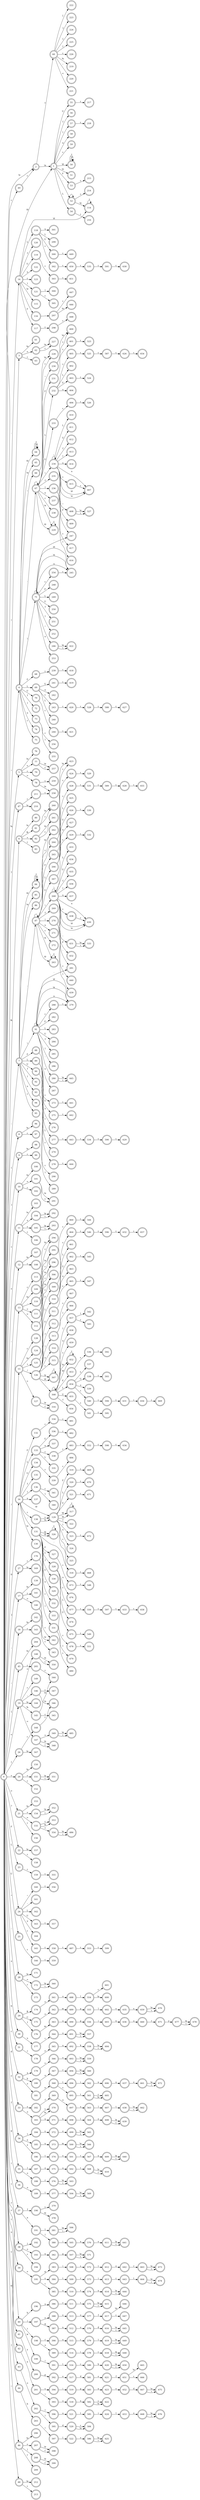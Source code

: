 digraph finite_state_machine {
rankdir=LR;
node [shape = doublecircle]; 0 1 2 3 4 5 6 7 8 9 10 11 12 13 14 15 16 17 18 19 20 21 22 23 24 25 26 27 28 29 30 31 32 33 34 35 36 37 38 39 40 41 42 43 44 45 46 47 48 49 50 51 52 53 54 55 56 57 58 59 60 61 62 63 64 65 66 67 68 69 70 71 72 73 74 75 76 77 78 79 80 81 82 83 84 85 86 87 88 89 90 91 92 93 94 95 96 97 98 99 100 101 102 103 104 105 106 107 108 109 110 111 112 113 114 115 116 117 118 119 120 121 122 123 124 125 126 127 128 129 130 131 132 133 134 135 136 137 138 139 140 141 142 143 144 145 146 147 148 149 150 151 152 153 154 155 156 157 158 159 160 161 162 163 164 165 166 167 168 169 170 171 172 173 174 175 176 177 178 179 180 181 182 183 184 185 186 187 188 189 190 191 192 193 194 195 196 197 198 199 200 201 202 203 204 205 206 207 208 209 210 211 212 213 214 215 216 217 218 219 220 221 222 223 224 225 226 227 228 229 230 231 232 233 234 235 236 237 238 239 240 241 242 243 244 245 246 247 248 249 250 251 252 253 254 255 256 257 258 259 260 261 262 263 264 265 266 267 268 269 270 271 272 273 274 275 276 277 278 279 280 281 282 283 284 285 286 287 288 289 290 291 292 293 294 295 296 297 298 299 300 301 302 303 304 305 306 307 308 309 310 311 312 313 314 315 316 317 318 319 320 321 322 323 324 325 326 327 328 329 330 331 332 333 334 335 336 337 338 339 340 341 342 343 344 345 346 347 348 349 350 351 352 353 354 355 356 357 358 359 360 361 362 363 364 365 366 367 368 369 370 371 372 373 374 375 376 377 378 379 380 381 382 383 384 385 386 387 388 389 390 391 392 393 394 395 396 397 398 399 400 401 402 403 404 405 406 407 408 409 410 411 412 413 414 415 416 417 418 419 420 421 422 423 424 425 426 427 428 429 430 431 432 433 434 435 436 437 438 439 440 441 442 443 444 445 446 447 448 449 450 451 452 453 454 455 456 457 458 459 460 461 462 463 464 465 466 467 468 469 470 471 472 473 474 475 476 477 478 479 480 481 482 483 484 485 486 487 488 489 490 491 492 493 494 495 496 497 498 499 500 501 502 503 504 505 506 507 508 509 510 511 512 513 514 515 516 517 518 519 520 521 522 523 524 525 526 527 528 529 530 531 532 533 534 535 536 537 538 539 540 541 542 543 544 545 546 547 548 549 550 551 552 553 554 555 556 557 558 559 560 561 562 563 564 565 566 567 568 569 570 571 572 573 574 575 576 577 578 579 580 581 582 583 584 585 586 587 588 589 590 591 592 593 594 595 596 597 598 599 600 601 602 603 604 605 606 607 608 609 610 611 612 613 614 615 616 617 618 619 620 621 622 623 624 625 626 627 628 629 630 631 632 633 634 635 636 637 638 639 640 641 642 643 644 645 646 647 648 649 650 651 652 653 654 655 656 657 658 659 660 661 662 663 664 665 666 667 668 669 670 671 672 673 674 675 676 677 678 ;
node [shape = circle];
0 -> 1 [label =" \\0" ]
0 -> 2 [label =" \\n" ]
0 -> 3 [label =" !" ]
0 -> 4 [label =" \"" ]
0 -> 5 [label =" %" ]
0 -> 6 [label =" &" ]
0 -> 7 [label =" '" ]
0 -> 8 [label =" (" ]
0 -> 9 [label =" )" ]
0 -> 10 [label =" *" ]
0 -> 11 [label =" +" ]
0 -> 12 [label =" ," ]
0 -> 13 [label =" -" ]
0 -> 14 [label =" ." ]
0 -> 15 [label =" /" ]
0 -> 16 [label =" 0" ]
0 -> 17 [label =" :" ]
0 -> 18 [label =" ;" ]
0 -> 19 [label =" <" ]
0 -> 20 [label =" =" ]
0 -> 21 [label =" >" ]
0 -> 22 [label =" ?" ]
0 -> 23 [label =" F" ]
0 -> 24 [label =" L" ]
0 -> 25 [label =" U" ]
0 -> 26 [label =" [" ]
0 -> 27 [label =" ]" ]
0 -> 28 [label =" ^" ]
0 -> 29 [label =" _" ]
0 -> 30 [label =" a" ]
0 -> 31 [label =" b" ]
0 -> 32 [label =" c" ]
0 -> 33 [label =" d" ]
0 -> 34 [label =" e" ]
0 -> 35 [label =" f" ]
0 -> 36 [label =" g" ]
0 -> 37 [label =" i" ]
0 -> 38 [label =" l" ]
0 -> 39 [label =" r" ]
0 -> 40 [label =" s" ]
0 -> 41 [label =" t" ]
0 -> 42 [label =" u" ]
0 -> 43 [label =" v" ]
0 -> 44 [label =" w" ]
0 -> 45 [label =" {" ]
0 -> 46 [label =" |" ]
0 -> 47 [label =" }" ]
0 -> 48 [label =" ~" ]
0 -> 49 [label =" ε" ]
1 -> 50 [label =" \\0" ]
1 -> 51 [label =" \\n" ]
1 -> 52 [label =" ." ]
1 -> 53 [label =" F" ]
1 -> 54 [label =" L" ]
1 -> 55 [label =" U" ]
1 -> 56 [label =" f" ]
1 -> 57 [label =" l" ]
1 -> 58 [label =" u" ]
1 -> 59 [label =" ε" ]
2 -> 1 [label =" \\n" ]
2 -> 60 [label =" ε" ]
3 -> 61 [label =" \\n" ]
3 -> 62 [label =" =" ]
3 -> 63 [label =" ε" ]
4 -> 64 [label =" \\0" ]
4 -> 65 [label =" \\n" ]
4 -> 66 [label =" \"" ]
4 -> 67 [label =" ." ]
4 -> 68 [label =" F" ]
4 -> 69 [label =" L" ]
4 -> 70 [label =" U" ]
4 -> 71 [label =" \\" ]
4 -> 72 [label =" f" ]
4 -> 73 [label =" l" ]
4 -> 74 [label =" u" ]
4 -> 75 [label =" ε" ]
5 -> 76 [label =" \\n" ]
5 -> 77 [label =" =" ]
5 -> 78 [label =" >" ]
5 -> 79 [label =" ε" ]
6 -> 80 [label =" \\n" ]
6 -> 81 [label =" &" ]
6 -> 82 [label =" =" ]
6 -> 83 [label =" ε" ]
7 -> 84 [label =" \\0" ]
7 -> 85 [label =" \\n" ]
7 -> 86 [label =" '" ]
7 -> 87 [label =" ." ]
7 -> 88 [label =" F" ]
7 -> 89 [label =" L" ]
7 -> 90 [label =" U" ]
7 -> 91 [label =" \\" ]
7 -> 92 [label =" f" ]
7 -> 93 [label =" l" ]
7 -> 94 [label =" u" ]
7 -> 95 [label =" ε" ]
8 -> 96 [label =" \\n" ]
8 -> 97 [label =" ε" ]
9 -> 98 [label =" \\n" ]
9 -> 99 [label =" ε" ]
10 -> 100 [label =" \\n" ]
10 -> 101 [label =" =" ]
10 -> 102 [label =" ε" ]
11 -> 103 [label =" \\n" ]
11 -> 104 [label =" +" ]
11 -> 105 [label =" =" ]
11 -> 106 [label =" ε" ]
12 -> 107 [label =" \\n" ]
12 -> 108 [label =" ε" ]
13 -> 109 [label =" \\n" ]
13 -> 110 [label =" -" ]
13 -> 111 [label =" =" ]
13 -> 112 [label =" >" ]
13 -> 113 [label =" ε" ]
14 -> 114 [label =" \\0" ]
14 -> 115 [label =" \\n" ]
14 -> 116 [label =" ." ]
14 -> 117 [label =" F" ]
14 -> 118 [label =" L" ]
14 -> 119 [label =" U" ]
14 -> 120 [label =" f" ]
14 -> 121 [label =" l" ]
14 -> 122 [label =" u" ]
14 -> 123 [label =" ε" ]
15 -> 124 [label =" \\n" ]
15 -> 125 [label =" *" ]
15 -> 126 [label =" /" ]
15 -> 127 [label =" =" ]
15 -> 128 [label =" ε" ]
16 -> 129 [label =" \\0" ]
16 -> 130 [label =" \\n" ]
16 -> 131 [label =" ." ]
16 -> 132 [label =" F" ]
16 -> 133 [label =" L" ]
16 -> 134 [label =" U" ]
16 -> 135 [label =" f" ]
16 -> 136 [label =" l" ]
16 -> 137 [label =" u" ]
16 -> 138 [label =" ε" ]
17 -> 139 [label =" \\n" ]
17 -> 140 [label =" >" ]
17 -> 141 [label =" ε" ]
18 -> 142 [label =" \\n" ]
18 -> 143 [label =" ε" ]
19 -> 144 [label =" \\n" ]
19 -> 145 [label =" %" ]
19 -> 146 [label =" :" ]
19 -> 147 [label =" <" ]
19 -> 148 [label =" =" ]
19 -> 149 [label =" ε" ]
20 -> 150 [label =" \\n" ]
20 -> 151 [label =" =" ]
20 -> 152 [label =" ε" ]
21 -> 153 [label =" \\n" ]
21 -> 154 [label =" =" ]
21 -> 155 [label =" >" ]
21 -> 156 [label =" ε" ]
22 -> 157 [label =" \\n" ]
22 -> 158 [label =" ε" ]
23 -> 159 [label =" ε" ]
24 -> 160 [label =" \"" ]
24 -> 161 [label =" '" ]
24 -> 162 [label =" L" ]
24 -> 163 [label =" U" ]
24 -> 164 [label =" u" ]
24 -> 165 [label =" ε" ]
25 -> 166 [label =" ε" ]
26 -> 167 [label =" \\n" ]
26 -> 168 [label =" ε" ]
27 -> 169 [label =" \\n" ]
27 -> 170 [label =" ε" ]
28 -> 171 [label =" \\n" ]
28 -> 172 [label =" =" ]
28 -> 173 [label =" ε" ]
29 -> 174 [label =" B" ]
29 -> 175 [label =" C" ]
29 -> 176 [label =" I" ]
30 -> 177 [label =" u" ]
31 -> 178 [label =" r" ]
32 -> 179 [label =" a" ]
32 -> 180 [label =" h" ]
32 -> 181 [label =" o" ]
33 -> 182 [label =" e" ]
33 -> 183 [label =" o" ]
34 -> 184 [label =" l" ]
34 -> 185 [label =" n" ]
34 -> 186 [label =" x" ]
35 -> 187 [label =" l" ]
35 -> 188 [label =" o" ]
36 -> 189 [label =" o" ]
37 -> 190 [label =" f" ]
37 -> 191 [label =" n" ]
38 -> 192 [label =" l" ]
38 -> 193 [label =" o" ]
38 -> 194 [label =" ε" ]
39 -> 195 [label =" e" ]
40 -> 196 [label =" h" ]
40 -> 197 [label =" i" ]
40 -> 198 [label =" t" ]
40 -> 199 [label =" w" ]
41 -> 200 [label =" y" ]
42 -> 201 [label =" n" ]
43 -> 202 [label =" o" ]
44 -> 203 [label =" h" ]
45 -> 204 [label =" \\n" ]
45 -> 205 [label =" ε" ]
46 -> 206 [label =" \\n" ]
46 -> 207 [label =" =" ]
46 -> 208 [label =" |" ]
46 -> 209 [label =" ε" ]
47 -> 210 [label =" \\n" ]
47 -> 211 [label =" ε" ]
48 -> 212 [label =" \\n" ]
48 -> 213 [label =" ε" ]
49 -> 2 [label =" ε" ]
50 -> 50 [label =" \\n" ]
50 -> 50 [label =" ε" ]
52 -> 114 [label =" \\n" ]
52 -> 52 [label =" ." ]
52 -> 214 [label =" ε" ]
53 -> 215 [label =" ε" ]
54 -> 216 [label =" ε" ]
55 -> 217 [label =" ε" ]
57 -> 218 [label =" ε" ]
60 -> 219 [label =" %" ]
60 -> 220 [label =" :" ]
60 -> 221 [label =" <" ]
60 -> 222 [label =" [" ]
60 -> 223 [label =" ]" ]
60 -> 224 [label =" {" ]
60 -> 225 [label =" }" ]
60 -> 226 [label =" ε" ]
62 -> 227 [label =" \\n" ]
62 -> 227 [label =" ε" ]
64 -> 64 [label =" \\n" ]
64 -> 64 [label =" ε" ]
66 -> 228 [label =" \\n" ]
66 -> 228 [label =" ε" ]
67 -> 229 [label =" \\0" ]
67 -> 229 [label =" \\n" ]
67 -> 230 [label =" \"" ]
67 -> 67 [label =" ." ]
67 -> 231 [label =" F" ]
67 -> 232 [label =" L" ]
67 -> 233 [label =" U" ]
67 -> 234 [label =" \\" ]
67 -> 235 [label =" f" ]
67 -> 236 [label =" l" ]
67 -> 237 [label =" u" ]
67 -> 238 [label =" ε" ]
68 -> 239 [label =" ε" ]
69 -> 240 [label =" L" ]
69 -> 241 [label =" U" ]
69 -> 242 [label =" u" ]
69 -> 243 [label =" ε" ]
70 -> 244 [label =" ε" ]
71 -> 245 [label =" \\0" ]
71 -> 245 [label =" \\n" ]
71 -> 246 [label =" \"" ]
71 -> 247 [label =" ." ]
71 -> 248 [label =" F" ]
71 -> 249 [label =" L" ]
71 -> 250 [label =" U" ]
71 -> 71 [label =" \\" ]
71 -> 251 [label =" f" ]
71 -> 252 [label =" l" ]
71 -> 245 [label =" n" ]
71 -> 253 [label =" u" ]
71 -> 254 [label =" ε" ]
73 -> 255 [label =" l" ]
73 -> 256 [label =" ε" ]
77 -> 257 [label =" \\n" ]
77 -> 257 [label =" ε" ]
78 -> 258 [label =" \\n" ]
78 -> 259 [label =" ε" ]
81 -> 260 [label =" \\n" ]
81 -> 260 [label =" ε" ]
82 -> 261 [label =" \\n" ]
82 -> 261 [label =" ε" ]
84 -> 84 [label =" \\n" ]
84 -> 84 [label =" ε" ]
86 -> 262 [label =" \\n" ]
86 -> 262 [label =" ε" ]
87 -> 263 [label =" \\0" ]
87 -> 263 [label =" \\n" ]
87 -> 264 [label =" '" ]
87 -> 87 [label =" ." ]
87 -> 265 [label =" F" ]
87 -> 266 [label =" L" ]
87 -> 267 [label =" U" ]
87 -> 268 [label =" \\" ]
87 -> 269 [label =" f" ]
87 -> 270 [label =" l" ]
87 -> 271 [label =" u" ]
87 -> 272 [label =" ε" ]
88 -> 273 [label =" ε" ]
89 -> 274 [label =" L" ]
89 -> 275 [label =" U" ]
89 -> 276 [label =" u" ]
89 -> 277 [label =" ε" ]
90 -> 278 [label =" ε" ]
91 -> 279 [label =" \\0" ]
91 -> 279 [label =" \\n" ]
91 -> 280 [label =" '" ]
91 -> 281 [label =" ." ]
91 -> 282 [label =" F" ]
91 -> 283 [label =" L" ]
91 -> 284 [label =" U" ]
91 -> 91 [label =" \\" ]
91 -> 285 [label =" f" ]
91 -> 286 [label =" l" ]
91 -> 279 [label =" n" ]
91 -> 287 [label =" u" ]
91 -> 288 [label =" ε" ]
93 -> 289 [label =" l" ]
93 -> 290 [label =" ε" ]
101 -> 291 [label =" \\n" ]
101 -> 291 [label =" ε" ]
104 -> 292 [label =" \\n" ]
104 -> 292 [label =" ε" ]
105 -> 293 [label =" \\n" ]
105 -> 293 [label =" ε" ]
110 -> 294 [label =" \\n" ]
110 -> 294 [label =" ε" ]
111 -> 295 [label =" \\n" ]
111 -> 295 [label =" ε" ]
112 -> 296 [label =" \\n" ]
112 -> 296 [label =" ε" ]
114 -> 114 [label =" ε" ]
116 -> 297 [label =" ." ]
117 -> 298 [label =" ε" ]
118 -> 299 [label =" L" ]
118 -> 300 [label =" U" ]
118 -> 301 [label =" u" ]
118 -> 302 [label =" ε" ]
119 -> 303 [label =" ε" ]
121 -> 304 [label =" l" ]
121 -> 305 [label =" ε" ]
125 -> 306 [label =" \\n" ]
125 -> 306 [label =" ε" ]
126 -> 307 [label =" \\0" ]
126 -> 307 [label =" \\n" ]
126 -> 308 [label =" ." ]
126 -> 309 [label =" F" ]
126 -> 310 [label =" L" ]
126 -> 311 [label =" U" ]
126 -> 312 [label =" f" ]
126 -> 313 [label =" l" ]
126 -> 314 [label =" u" ]
126 -> 315 [label =" ε" ]
127 -> 316 [label =" \\n" ]
127 -> 316 [label =" ε" ]
129 -> 317 [label =" \\0" ]
129 -> 317 [label =" \\n" ]
129 -> 318 [label =" ." ]
129 -> 319 [label =" F" ]
129 -> 320 [label =" L" ]
129 -> 321 [label =" U" ]
129 -> 322 [label =" f" ]
129 -> 323 [label =" l" ]
129 -> 324 [label =" u" ]
129 -> 325 [label =" ε" ]
131 -> 326 [label =" \\0" ]
131 -> 326 [label =" \\n" ]
131 -> 318 [label =" ." ]
131 -> 327 [label =" F" ]
131 -> 328 [label =" L" ]
131 -> 329 [label =" U" ]
131 -> 330 [label =" f" ]
131 -> 331 [label =" l" ]
131 -> 332 [label =" u" ]
131 -> 333 [label =" ε" ]
132 -> 334 [label =" ε" ]
133 -> 335 [label =" L" ]
133 -> 336 [label =" U" ]
133 -> 337 [label =" u" ]
133 -> 338 [label =" ε" ]
134 -> 339 [label =" ε" ]
136 -> 340 [label =" l" ]
136 -> 341 [label =" ε" ]
138 -> 129 [label =" \\n" ]
138 -> 129 [label =" ε" ]
140 -> 342 [label =" \\n" ]
140 -> 343 [label =" ε" ]
145 -> 344 [label =" \\n" ]
145 -> 345 [label =" ε" ]
146 -> 346 [label =" \\n" ]
146 -> 347 [label =" ε" ]
147 -> 348 [label =" \\n" ]
147 -> 349 [label =" =" ]
147 -> 348 [label =" ε" ]
148 -> 350 [label =" \\n" ]
148 -> 350 [label =" ε" ]
151 -> 351 [label =" \\n" ]
151 -> 351 [label =" ε" ]
154 -> 352 [label =" \\n" ]
154 -> 352 [label =" ε" ]
155 -> 353 [label =" \\n" ]
155 -> 354 [label =" =" ]
155 -> 353 [label =" ε" ]
159 -> 355 [label =" ε" ]
160 -> 356 [label =" ε" ]
163 -> 357 [label =" ε" ]
165 -> 358 [label =" ε" ]
166 -> 359 [label =" ε" ]
168 -> 346 [label =" ε" ]
170 -> 342 [label =" ε" ]
172 -> 360 [label =" \\n" ]
172 -> 360 [label =" ε" ]
174 -> 361 [label =" o" ]
175 -> 362 [label =" o" ]
176 -> 363 [label =" m" ]
177 -> 364 [label =" t" ]
178 -> 365 [label =" e" ]
179 -> 366 [label =" s" ]
180 -> 367 [label =" a" ]
181 -> 368 [label =" n" ]
182 -> 369 [label =" f" ]
183 -> 370 [label =" \\n" ]
183 -> 371 [label =" u" ]
183 -> 370 [label =" ε" ]
184 -> 372 [label =" s" ]
185 -> 373 [label =" u" ]
186 -> 374 [label =" t" ]
187 -> 375 [label =" o" ]
188 -> 376 [label =" r" ]
189 -> 377 [label =" t" ]
190 -> 378 [label =" \\n" ]
190 -> 379 [label =" ε" ]
191 -> 380 [label =" l" ]
191 -> 381 [label =" t" ]
193 -> 382 [label =" n" ]
195 -> 383 [label =" g" ]
195 -> 384 [label =" s" ]
195 -> 385 [label =" t" ]
196 -> 386 [label =" o" ]
197 -> 387 [label =" g" ]
197 -> 388 [label =" z" ]
198 -> 389 [label =" a" ]
198 -> 390 [label =" r" ]
199 -> 391 [label =" i" ]
200 -> 392 [label =" p" ]
201 -> 393 [label =" i" ]
201 -> 394 [label =" s" ]
202 -> 395 [label =" i" ]
202 -> 396 [label =" l" ]
203 -> 397 [label =" i" ]
205 -> 344 [label =" ε" ]
207 -> 398 [label =" \\n" ]
207 -> 398 [label =" ε" ]
208 -> 399 [label =" \\n" ]
208 -> 399 [label =" ε" ]
211 -> 258 [label =" ε" ]
229 -> 229 [label =" ε" ]
230 -> 400 [label =" \\n" ]
230 -> 400 [label =" ε" ]
231 -> 401 [label =" ε" ]
232 -> 402 [label =" L" ]
232 -> 403 [label =" U" ]
232 -> 404 [label =" u" ]
232 -> 405 [label =" ε" ]
233 -> 406 [label =" ε" ]
234 -> 407 [label =" \\0" ]
234 -> 407 [label =" \\n" ]
234 -> 408 [label =" \"" ]
234 -> 247 [label =" ." ]
234 -> 409 [label =" F" ]
234 -> 410 [label =" L" ]
234 -> 411 [label =" U" ]
234 -> 234 [label =" \\" ]
234 -> 412 [label =" f" ]
234 -> 413 [label =" l" ]
234 -> 407 [label =" n" ]
234 -> 414 [label =" u" ]
234 -> 415 [label =" ε" ]
236 -> 416 [label =" l" ]
236 -> 417 [label =" ε" ]
239 -> 418 [label =" ε" ]
241 -> 419 [label =" ε" ]
243 -> 420 [label =" ε" ]
244 -> 421 [label =" ε" ]
246 -> 422 [label =" \\n" ]
246 -> 422 [label =" ε" ]
254 -> 245 [label =" ε" ]
263 -> 263 [label =" ε" ]
264 -> 423 [label =" \\n" ]
264 -> 423 [label =" ε" ]
265 -> 424 [label =" ε" ]
266 -> 425 [label =" L" ]
266 -> 426 [label =" U" ]
266 -> 427 [label =" u" ]
266 -> 428 [label =" ε" ]
267 -> 429 [label =" ε" ]
268 -> 430 [label =" \\0" ]
268 -> 430 [label =" \\n" ]
268 -> 431 [label =" '" ]
268 -> 281 [label =" ." ]
268 -> 432 [label =" F" ]
268 -> 433 [label =" L" ]
268 -> 434 [label =" U" ]
268 -> 268 [label =" \\" ]
268 -> 435 [label =" f" ]
268 -> 436 [label =" l" ]
268 -> 430 [label =" n" ]
268 -> 437 [label =" u" ]
268 -> 438 [label =" ε" ]
270 -> 439 [label =" l" ]
270 -> 440 [label =" ε" ]
273 -> 441 [label =" ε" ]
275 -> 442 [label =" ε" ]
277 -> 443 [label =" ε" ]
278 -> 444 [label =" ε" ]
280 -> 445 [label =" \\n" ]
280 -> 445 [label =" ε" ]
288 -> 279 [label =" ε" ]
297 -> 446 [label =" \\n" ]
297 -> 447 [label =" ε" ]
298 -> 448 [label =" ε" ]
300 -> 449 [label =" ε" ]
302 -> 450 [label =" ε" ]
303 -> 451 [label =" ε" ]
307 -> 307 [label =" ε" ]
308 -> 452 [label =" \\0" ]
308 -> 452 [label =" \\n" ]
308 -> 308 [label =" ." ]
308 -> 453 [label =" F" ]
308 -> 454 [label =" L" ]
308 -> 455 [label =" U" ]
308 -> 456 [label =" f" ]
308 -> 457 [label =" l" ]
308 -> 458 [label =" u" ]
308 -> 459 [label =" ε" ]
309 -> 460 [label =" ε" ]
310 -> 461 [label =" L" ]
310 -> 462 [label =" U" ]
310 -> 463 [label =" u" ]
310 -> 464 [label =" ε" ]
311 -> 465 [label =" ε" ]
313 -> 466 [label =" l" ]
313 -> 467 [label =" ε" ]
317 -> 317 [label =" ε" ]
318 -> 468 [label =" ε" ]
319 -> 469 [label =" ε" ]
320 -> 470 [label =" ε" ]
321 -> 471 [label =" ε" ]
323 -> 472 [label =" ε" ]
326 -> 326 [label =" ε" ]
327 -> 473 [label =" ε" ]
328 -> 474 [label =" L" ]
328 -> 475 [label =" U" ]
328 -> 476 [label =" u" ]
328 -> 477 [label =" ε" ]
329 -> 478 [label =" ε" ]
331 -> 479 [label =" l" ]
331 -> 480 [label =" ε" ]
334 -> 481 [label =" ε" ]
336 -> 482 [label =" ε" ]
338 -> 483 [label =" ε" ]
339 -> 484 [label =" ε" ]
349 -> 485 [label =" \\n" ]
349 -> 485 [label =" ε" ]
354 -> 486 [label =" \\n" ]
354 -> 486 [label =" ε" ]
358 -> 487 [label =" ε" ]
361 -> 488 [label =" o" ]
362 -> 489 [label =" m" ]
363 -> 490 [label =" a" ]
364 -> 491 [label =" o" ]
365 -> 492 [label =" a" ]
366 -> 493 [label =" e" ]
367 -> 494 [label =" r" ]
368 -> 495 [label =" s" ]
368 -> 496 [label =" t" ]
369 -> 497 [label =" a" ]
371 -> 498 [label =" b" ]
372 -> 499 [label =" e" ]
373 -> 500 [label =" m" ]
374 -> 501 [label =" e" ]
375 -> 502 [label =" a" ]
376 -> 503 [label =" \\n" ]
376 -> 503 [label =" ε" ]
377 -> 504 [label =" o" ]
380 -> 505 [label =" i" ]
381 -> 506 [label =" \\n" ]
381 -> 506 [label =" ε" ]
382 -> 507 [label =" g" ]
383 -> 508 [label =" i" ]
384 -> 509 [label =" t" ]
385 -> 510 [label =" u" ]
386 -> 511 [label =" r" ]
387 -> 512 [label =" n" ]
388 -> 513 [label =" e" ]
389 -> 514 [label =" t" ]
390 -> 515 [label =" u" ]
391 -> 516 [label =" t" ]
392 -> 517 [label =" e" ]
393 -> 518 [label =" o" ]
394 -> 519 [label =" i" ]
395 -> 520 [label =" d" ]
396 -> 521 [label =" a" ]
397 -> 522 [label =" l" ]
401 -> 523 [label =" ε" ]
403 -> 524 [label =" ε" ]
405 -> 525 [label =" ε" ]
406 -> 526 [label =" ε" ]
408 -> 527 [label =" \\n" ]
408 -> 527 [label =" ε" ]
415 -> 407 [label =" ε" ]
420 -> 528 [label =" ε" ]
424 -> 529 [label =" ε" ]
426 -> 530 [label =" ε" ]
428 -> 531 [label =" ε" ]
429 -> 532 [label =" ε" ]
431 -> 533 [label =" \\n" ]
431 -> 533 [label =" ε" ]
438 -> 430 [label =" ε" ]
443 -> 534 [label =" ε" ]
450 -> 535 [label =" ε" ]
452 -> 452 [label =" ε" ]
453 -> 536 [label =" ε" ]
454 -> 537 [label =" L" ]
454 -> 538 [label =" U" ]
454 -> 539 [label =" u" ]
454 -> 540 [label =" ε" ]
455 -> 541 [label =" ε" ]
457 -> 542 [label =" l" ]
457 -> 543 [label =" ε" ]
460 -> 544 [label =" ε" ]
462 -> 545 [label =" ε" ]
464 -> 546 [label =" ε" ]
465 -> 547 [label =" ε" ]
473 -> 548 [label =" ε" ]
475 -> 549 [label =" ε" ]
477 -> 550 [label =" ε" ]
478 -> 551 [label =" ε" ]
483 -> 552 [label =" ε" ]
487 -> 553 [label =" ε" ]
488 -> 554 [label =" l" ]
489 -> 555 [label =" p" ]
490 -> 556 [label =" g" ]
491 -> 557 [label =" \\n" ]
491 -> 557 [label =" ε" ]
492 -> 558 [label =" k" ]
493 -> 559 [label =" \\n" ]
493 -> 559 [label =" ε" ]
494 -> 560 [label =" \\n" ]
494 -> 560 [label =" ε" ]
495 -> 561 [label =" t" ]
496 -> 562 [label =" i" ]
497 -> 563 [label =" u" ]
498 -> 564 [label =" l" ]
499 -> 565 [label =" \\n" ]
499 -> 565 [label =" ε" ]
500 -> 566 [label =" \\n" ]
500 -> 566 [label =" ε" ]
501 -> 567 [label =" r" ]
502 -> 568 [label =" t" ]
504 -> 569 [label =" \\n" ]
504 -> 569 [label =" ε" ]
505 -> 570 [label =" n" ]
507 -> 571 [label =" \\n" ]
507 -> 571 [label =" ε" ]
508 -> 572 [label =" s" ]
509 -> 573 [label =" r" ]
510 -> 574 [label =" r" ]
511 -> 575 [label =" t" ]
512 -> 576 [label =" e" ]
513 -> 577 [label =" o" ]
514 -> 578 [label =" i" ]
515 -> 579 [label =" c" ]
516 -> 580 [label =" c" ]
517 -> 581 [label =" d" ]
518 -> 582 [label =" n" ]
519 -> 583 [label =" g" ]
520 -> 584 [label =" \\n" ]
520 -> 584 [label =" ε" ]
521 -> 585 [label =" t" ]
522 -> 586 [label =" e" ]
525 -> 587 [label =" ε" ]
528 -> 588 [label =" ε" ]
531 -> 589 [label =" ε" ]
534 -> 590 [label =" ε" ]
535 -> 591 [label =" ε" ]
536 -> 592 [label =" ε" ]
538 -> 593 [label =" ε" ]
540 -> 594 [label =" ε" ]
541 -> 595 [label =" ε" ]
546 -> 596 [label =" ε" ]
550 -> 597 [label =" ε" ]
552 -> 598 [label =" ε" ]
553 -> 599 [label =" ε" ]
554 -> 600 [label =" \\n" ]
554 -> 601 [label =" ε" ]
555 -> 602 [label =" l" ]
556 -> 603 [label =" i" ]
558 -> 604 [label =" \\n" ]
558 -> 604 [label =" ε" ]
561 -> 605 [label =" \\n" ]
561 -> 605 [label =" ε" ]
562 -> 606 [label =" n" ]
563 -> 607 [label =" l" ]
564 -> 608 [label =" e" ]
567 -> 609 [label =" n" ]
568 -> 610 [label =" \\n" ]
568 -> 610 [label =" ε" ]
570 -> 611 [label =" e" ]
572 -> 612 [label =" t" ]
573 -> 613 [label =" i" ]
574 -> 614 [label =" n" ]
575 -> 615 [label =" \\n" ]
575 -> 615 [label =" ε" ]
576 -> 616 [label =" d" ]
577 -> 617 [label =" f" ]
578 -> 618 [label =" c" ]
579 -> 619 [label =" t" ]
580 -> 620 [label =" h" ]
581 -> 621 [label =" e" ]
582 -> 622 [label =" \\n" ]
582 -> 622 [label =" ε" ]
583 -> 623 [label =" n" ]
585 -> 624 [label =" i" ]
586 -> 625 [label =" \\n" ]
586 -> 625 [label =" ε" ]
587 -> 626 [label =" ε" ]
588 -> 627 [label =" ε" ]
589 -> 628 [label =" ε" ]
590 -> 629 [label =" ε" ]
591 -> 630 [label =" ε" ]
594 -> 631 [label =" ε" ]
596 -> 632 [label =" ε" ]
597 -> 633 [label =" ε" ]
598 -> 634 [label =" ε" ]
602 -> 635 [label =" e" ]
603 -> 636 [label =" n" ]
606 -> 637 [label =" u" ]
607 -> 638 [label =" t" ]
608 -> 639 [label =" \\n" ]
608 -> 639 [label =" ε" ]
609 -> 640 [label =" \\n" ]
609 -> 640 [label =" ε" ]
611 -> 641 [label =" \\n" ]
611 -> 641 [label =" ε" ]
612 -> 642 [label =" e" ]
613 -> 643 [label =" c" ]
614 -> 644 [label =" \\n" ]
614 -> 644 [label =" ε" ]
616 -> 645 [label =" \\n" ]
616 -> 645 [label =" ε" ]
617 -> 646 [label =" \\n" ]
617 -> 647 [label =" ε" ]
618 -> 648 [label =" \\n" ]
618 -> 648 [label =" ε" ]
619 -> 649 [label =" \\n" ]
619 -> 649 [label =" ε" ]
620 -> 650 [label =" \\n" ]
620 -> 650 [label =" ε" ]
621 -> 651 [label =" f" ]
623 -> 652 [label =" e" ]
624 -> 653 [label =" l" ]
626 -> 654 [label =" ε" ]
628 -> 655 [label =" ε" ]
631 -> 656 [label =" ε" ]
632 -> 657 [label =" ε" ]
633 -> 658 [label =" ε" ]
635 -> 659 [label =" x" ]
636 -> 660 [label =" a" ]
637 -> 661 [label =" e" ]
638 -> 662 [label =" \\n" ]
638 -> 662 [label =" ε" ]
642 -> 663 [label =" r" ]
643 -> 664 [label =" t" ]
651 -> 665 [label =" \\n" ]
651 -> 666 [label =" ε" ]
652 -> 667 [label =" d" ]
653 -> 668 [label =" e" ]
656 -> 669 [label =" ε" ]
659 -> 670 [label =" \\n" ]
659 -> 670 [label =" ε" ]
660 -> 671 [label =" r" ]
661 -> 672 [label =" \\n" ]
661 -> 672 [label =" ε" ]
663 -> 673 [label =" \\n" ]
663 -> 673 [label =" ε" ]
664 -> 674 [label =" \\n" ]
664 -> 674 [label =" ε" ]
667 -> 675 [label =" \\n" ]
667 -> 675 [label =" ε" ]
668 -> 676 [label =" \\n" ]
668 -> 676 [label =" ε" ]
671 -> 677 [label =" y" ]
677 -> 678 [label =" \\n" ]
677 -> 678 [label =" ε" ]
}
